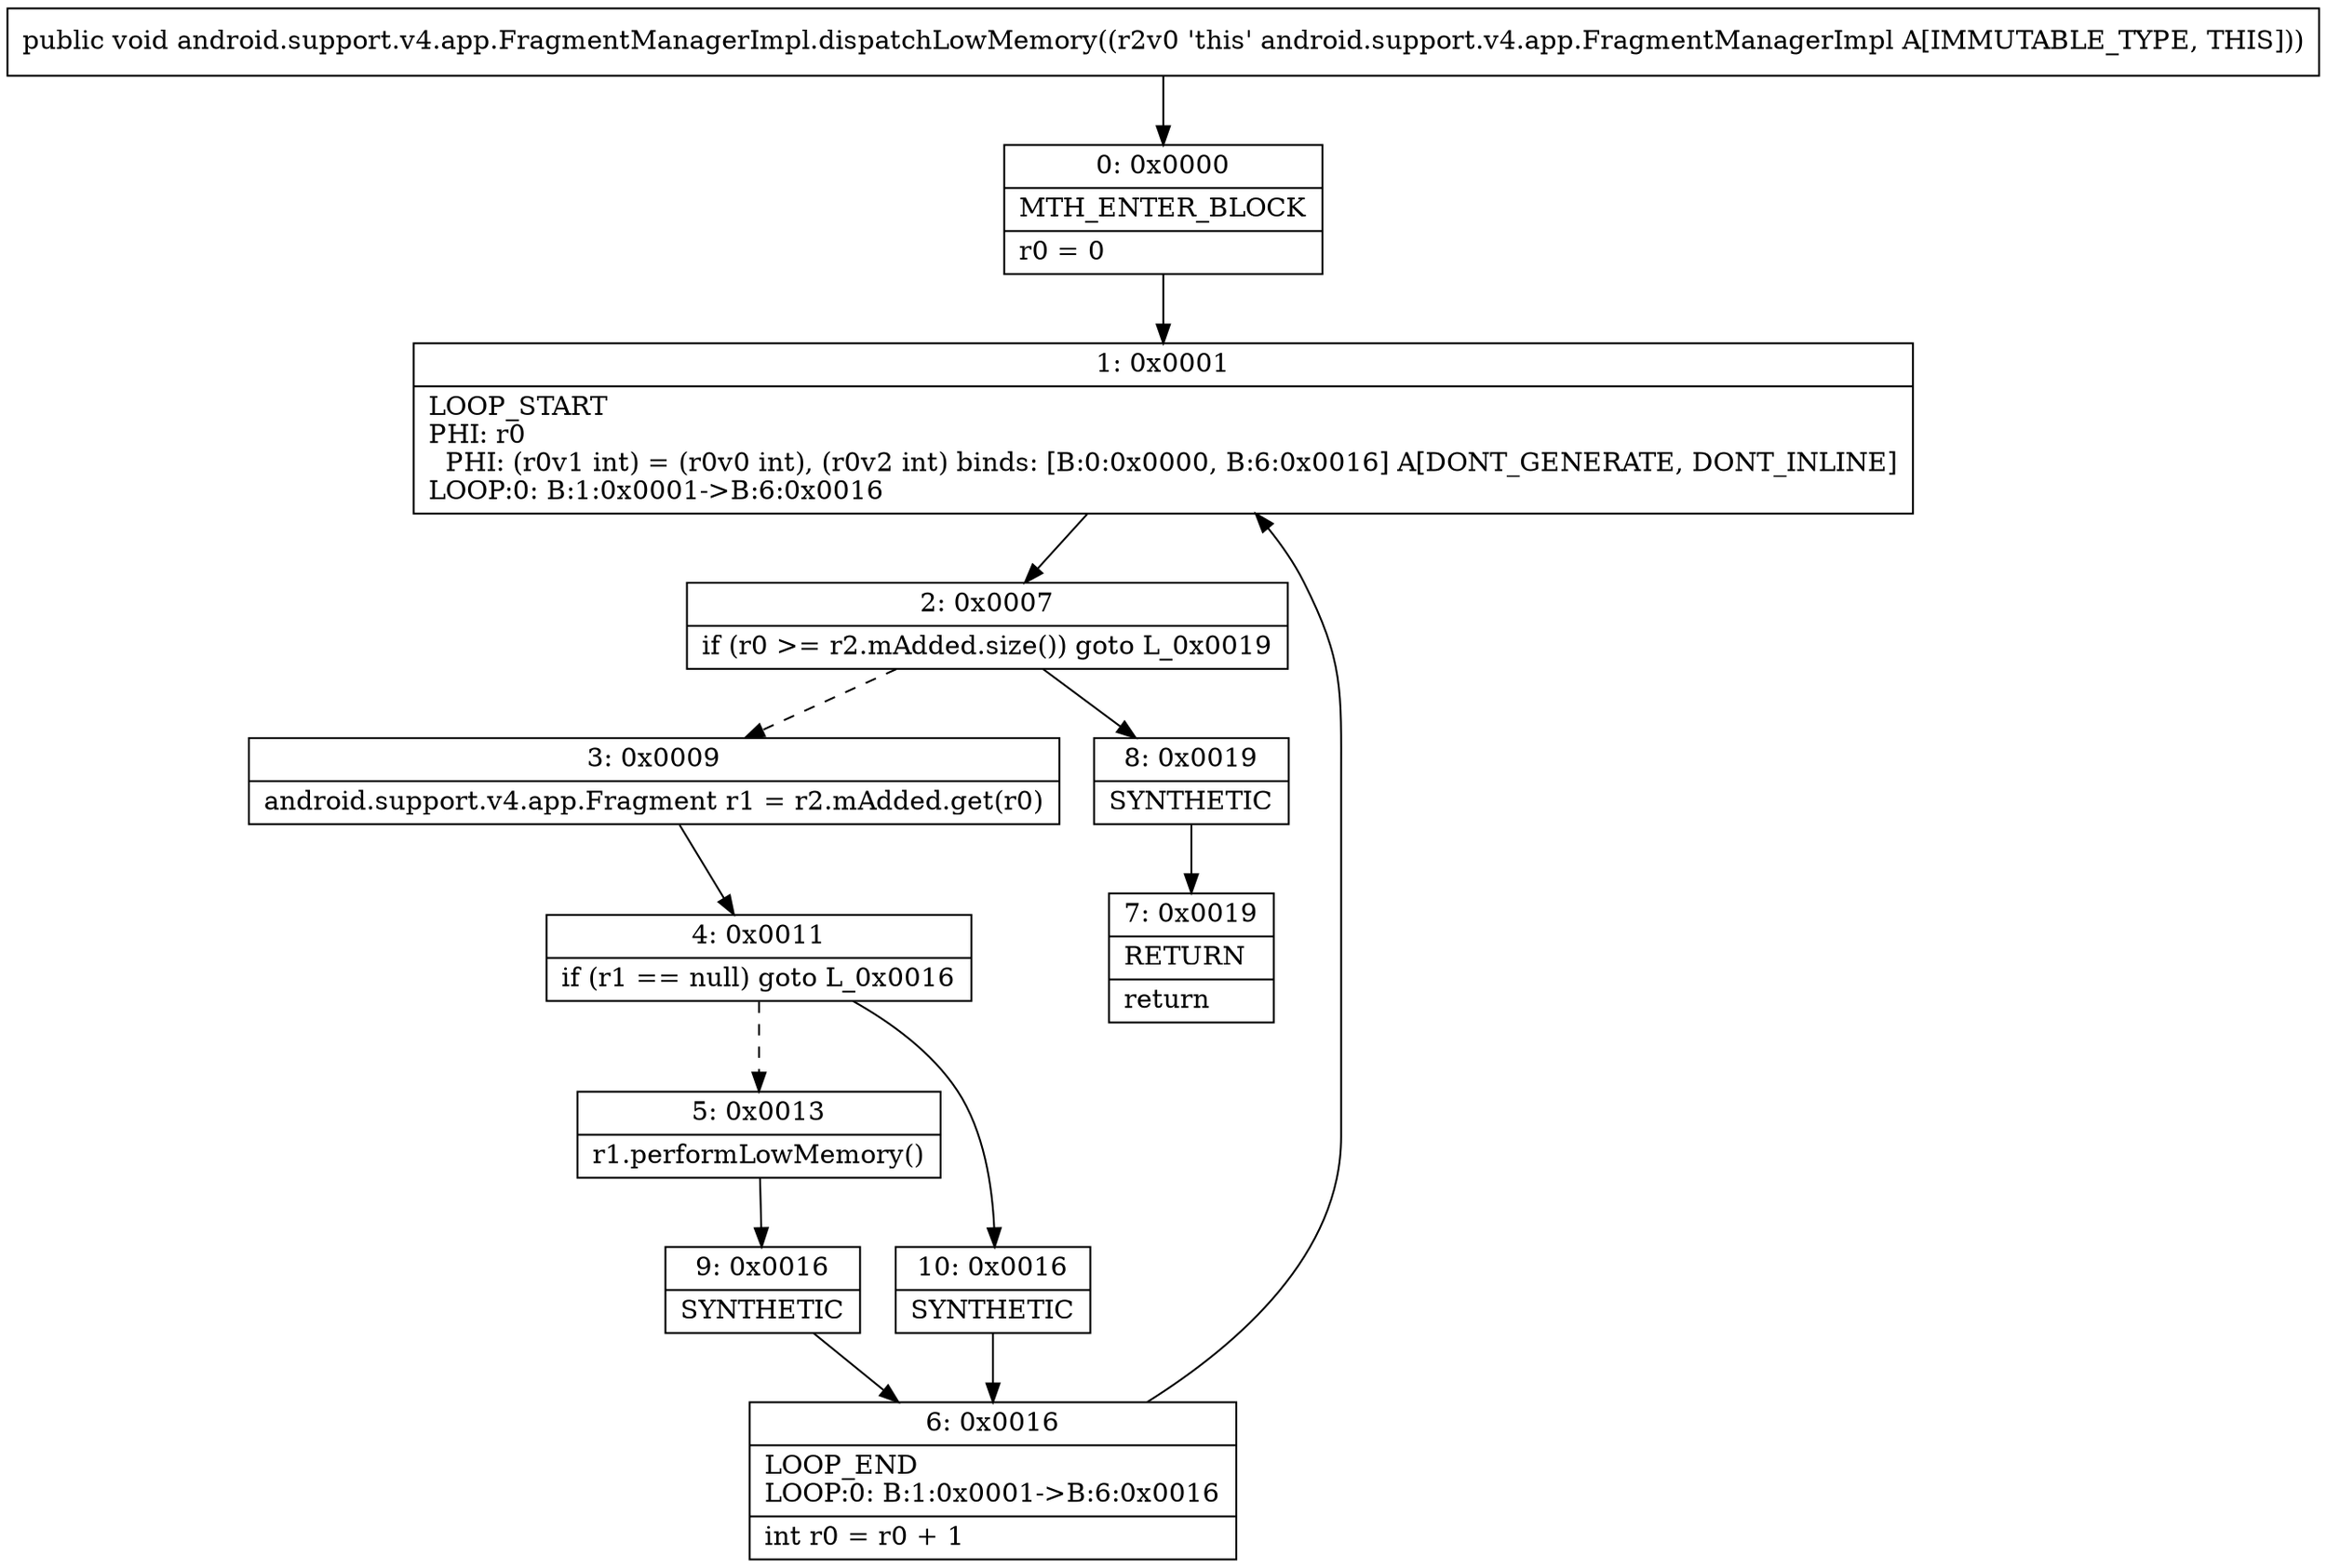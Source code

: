 digraph "CFG forandroid.support.v4.app.FragmentManagerImpl.dispatchLowMemory()V" {
Node_0 [shape=record,label="{0\:\ 0x0000|MTH_ENTER_BLOCK\l|r0 = 0\l}"];
Node_1 [shape=record,label="{1\:\ 0x0001|LOOP_START\lPHI: r0 \l  PHI: (r0v1 int) = (r0v0 int), (r0v2 int) binds: [B:0:0x0000, B:6:0x0016] A[DONT_GENERATE, DONT_INLINE]\lLOOP:0: B:1:0x0001\-\>B:6:0x0016\l}"];
Node_2 [shape=record,label="{2\:\ 0x0007|if (r0 \>= r2.mAdded.size()) goto L_0x0019\l}"];
Node_3 [shape=record,label="{3\:\ 0x0009|android.support.v4.app.Fragment r1 = r2.mAdded.get(r0)\l}"];
Node_4 [shape=record,label="{4\:\ 0x0011|if (r1 == null) goto L_0x0016\l}"];
Node_5 [shape=record,label="{5\:\ 0x0013|r1.performLowMemory()\l}"];
Node_6 [shape=record,label="{6\:\ 0x0016|LOOP_END\lLOOP:0: B:1:0x0001\-\>B:6:0x0016\l|int r0 = r0 + 1\l}"];
Node_7 [shape=record,label="{7\:\ 0x0019|RETURN\l|return\l}"];
Node_8 [shape=record,label="{8\:\ 0x0019|SYNTHETIC\l}"];
Node_9 [shape=record,label="{9\:\ 0x0016|SYNTHETIC\l}"];
Node_10 [shape=record,label="{10\:\ 0x0016|SYNTHETIC\l}"];
MethodNode[shape=record,label="{public void android.support.v4.app.FragmentManagerImpl.dispatchLowMemory((r2v0 'this' android.support.v4.app.FragmentManagerImpl A[IMMUTABLE_TYPE, THIS])) }"];
MethodNode -> Node_0;
Node_0 -> Node_1;
Node_1 -> Node_2;
Node_2 -> Node_3[style=dashed];
Node_2 -> Node_8;
Node_3 -> Node_4;
Node_4 -> Node_5[style=dashed];
Node_4 -> Node_10;
Node_5 -> Node_9;
Node_6 -> Node_1;
Node_8 -> Node_7;
Node_9 -> Node_6;
Node_10 -> Node_6;
}

